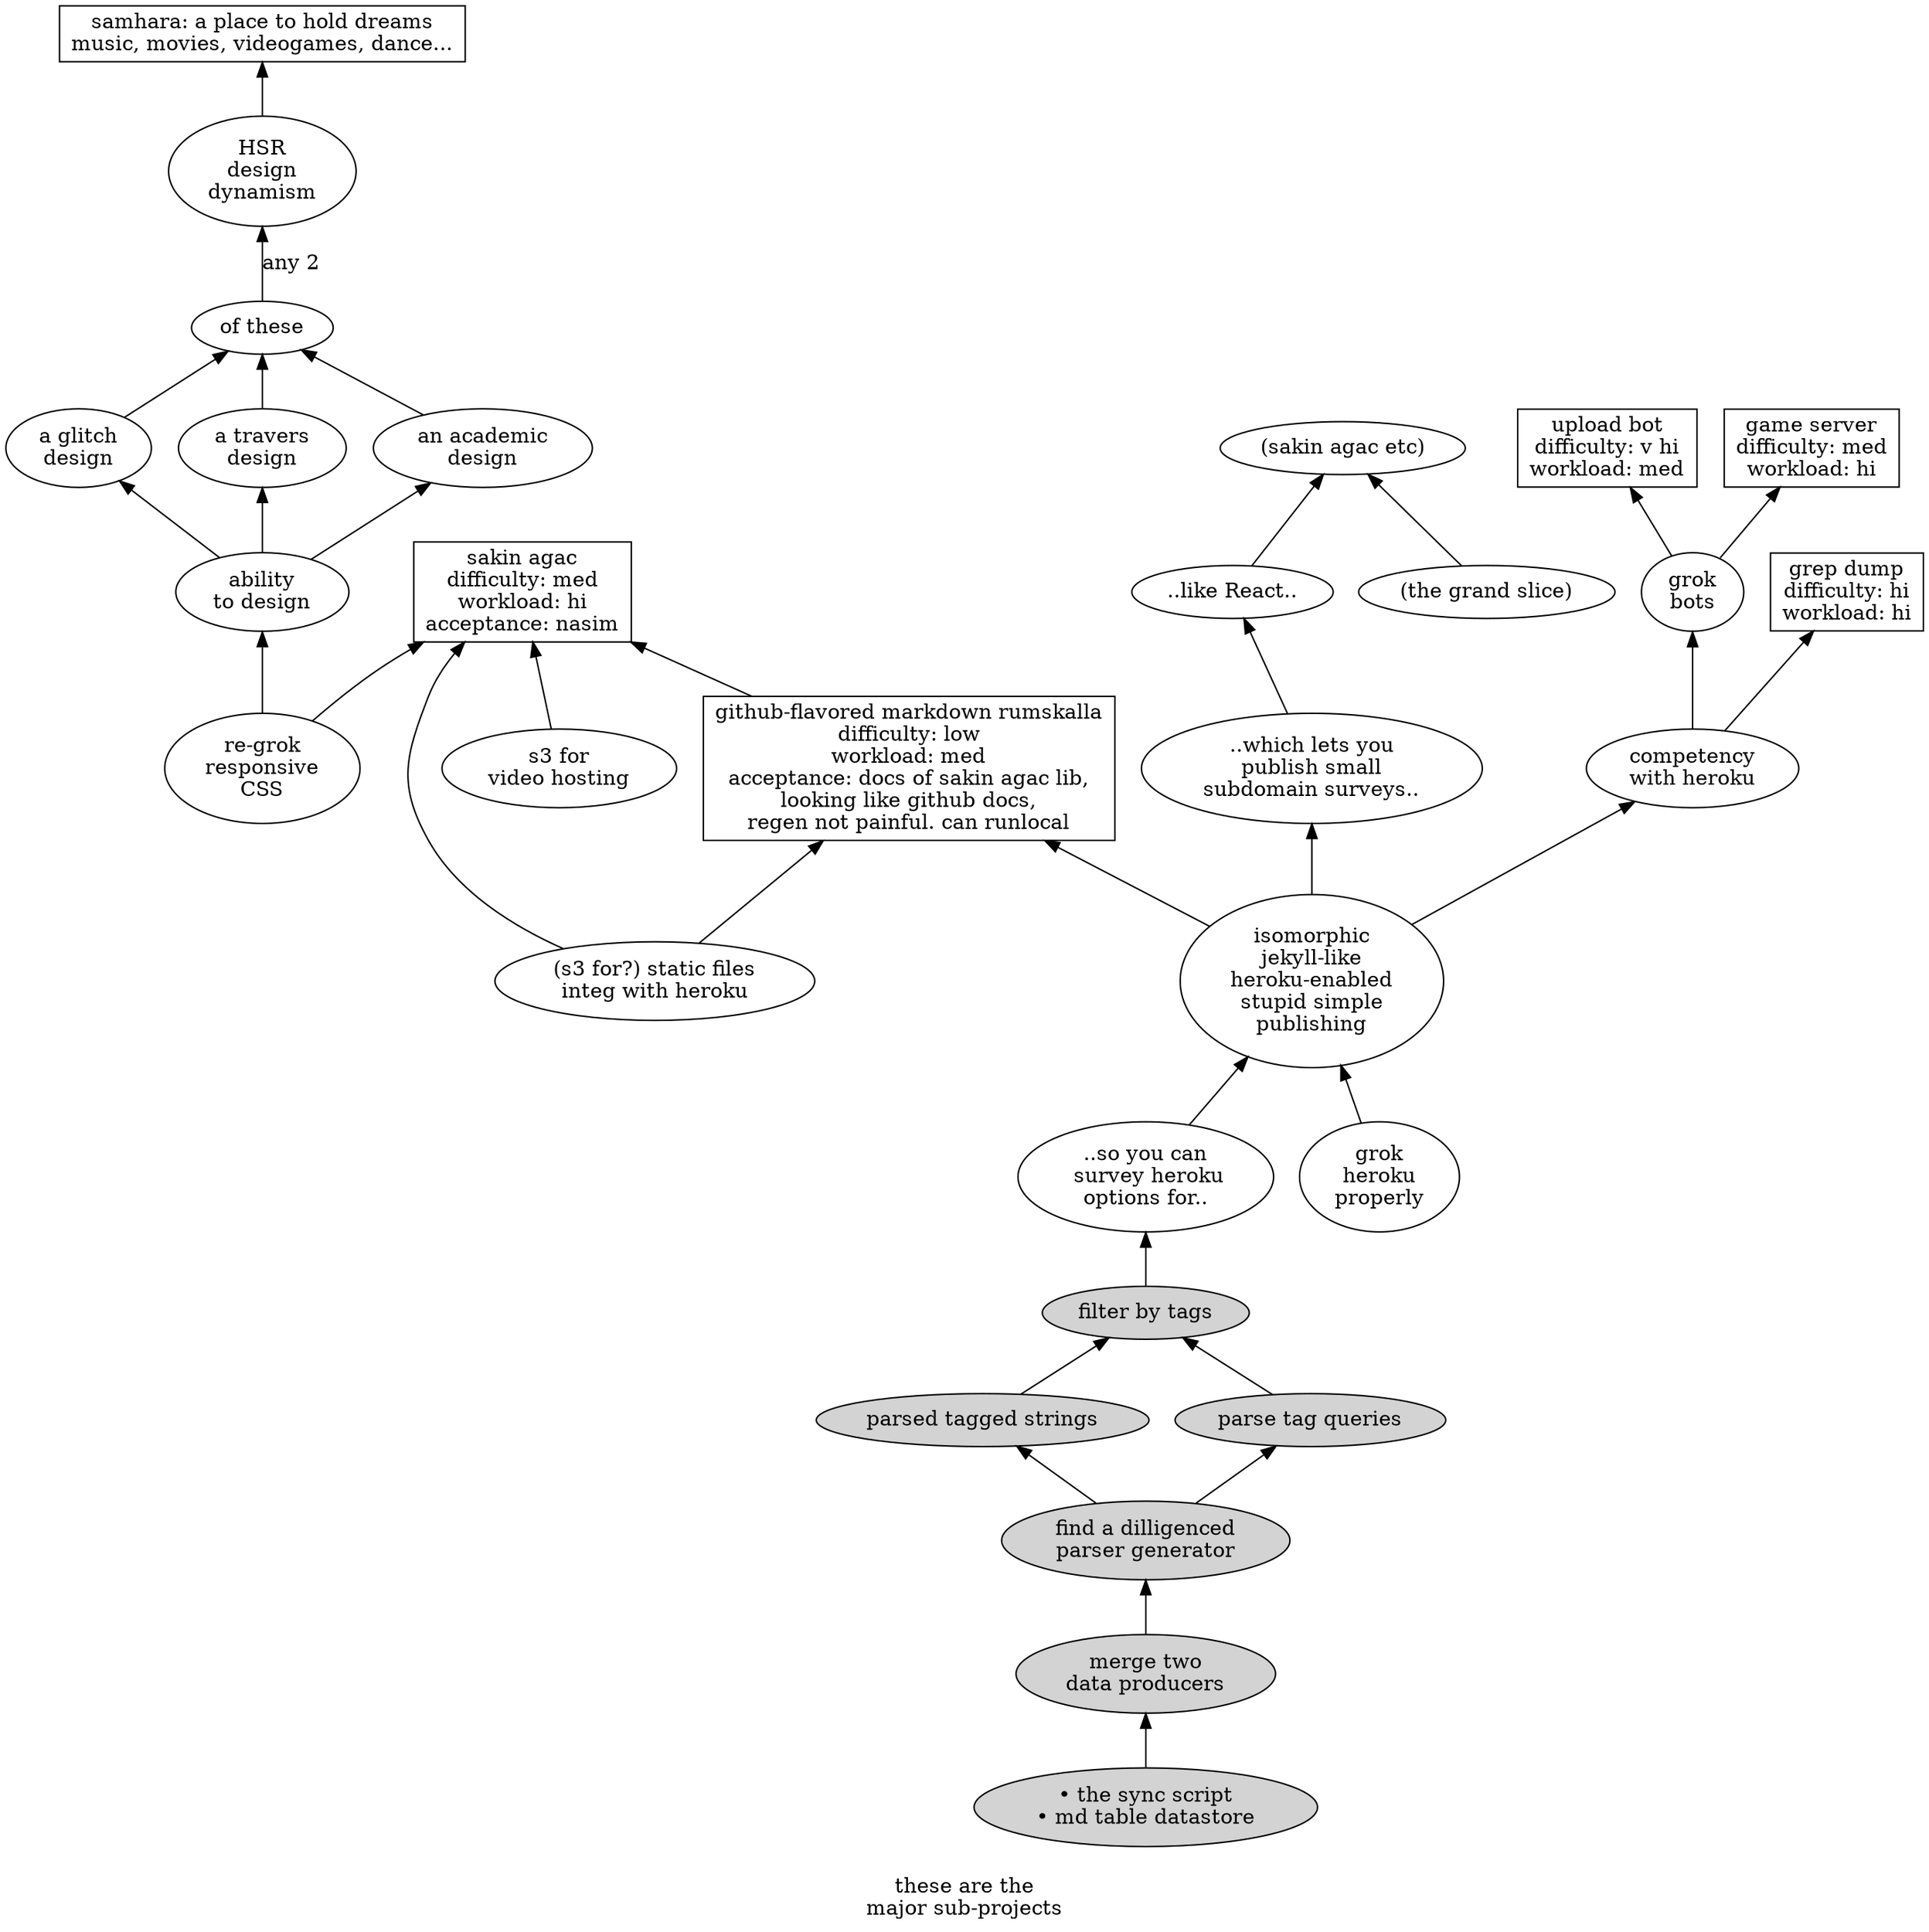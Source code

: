 digraph g {


/* nodes in alphabetical order (disregarding first component) */

n_css_academic[label="an academic
design
"
]
n_css_glitch[label="a glitch
design
"
]
g_css_travers[label="a travers
design
"
]
n_chose_pg[label="find a dilligenced
parser generator"
style=filled
]
n_css_aux_1[label="ability
to design
"
]
n_css_learn_responsive[label="re-grok
responsive
CSS
"
]
n_css_woah[label="HSR
design
dynamism
"
]
n_css_woah_aux_1[label="of these
"
]
n_bots_learn[label="grok
bots
"
]
n_dim_sum_heroku_plug_ins[label="..so you can
 survey heroku
options for..
"
]
n_filter_by[label="filter by tags"
style=filled
]
objective_game_server[label="game server
difficulty: med
workload: hi
"
shape=rect
]
gfm_rumskalla[label="github-flavored markdown rumskalla
difficulty: low
workload: med
acceptance: docs of sakin agac lib,
looking like github docs,
regen not painful. can runlocal
"
shape=rect
]
objective_grep_dump[label="grep dump
difficulty: hi
workload: hi
"
shape=rect
]
n_heroku_competency[label="competency
with heroku
"
]
n_heroku_grok[label="grok
heroku
properly
"
]
n_hosting_static_files[label="(s3 for?) static files
integ with heroku
"
]
n_hosting_videos[label="s3 for
video hosting
"
]
n_parse_taggings[label="parsed tagged strings"
style=filled
]
n_parse_queries[label="parse tag queries"
style=filled
]
n_publish_dim_sum[label="..which lets you
publish small
subdomain surveys..
"
]
n_publishing_simple[label=
"isomorphic
jekyll-like
heroku-enabled
stupid simple
publishing
"
]
n_react_xxx[label="..like React.."
]
n_mystery_one[label="(the grand slice)"
]
g_mystery_two[label="(sakin agac etc)"
]
objective_sakin_agac[label="sakin agac
difficulty: med
workload: hi
acceptance: nasim
"
shape=rect
]
objective_samhara[label="samhara: a place to hold dreams
music, movies, videogames, dance..."
shape=rect
]
n_sync[label="• the sync script
• md table datastore
"
style=filled
]
objective_upload_bot[label="upload bot
difficulty: v hi
workload: med
"
shape=rect
]
n_use_sync[label="merge two
data producers
"
style=filled
]


/* relationships in ordered by head node (then tail node) */

n_bots_learn->objective_game_server
n_bots_learn->objective_upload_bot
n_chose_pg->n_parse_queries
n_chose_pg->n_parse_taggings
n_css_academic->n_css_woah_aux_1
n_css_aux_1->n_css_academic
n_css_aux_1->n_css_glitch
n_css_aux_1->g_css_travers
n_css_learn_responsive->n_css_aux_1
n_css_learn_responsive->objective_sakin_agac
n_css_glitch->n_css_woah_aux_1
g_css_travers->n_css_woah_aux_1
n_css_woah->objective_samhara
n_css_woah_aux_1->n_css_woah[label="any 2"]
n_dim_sum_heroku_plug_ins->n_publishing_simple
n_filter_by->n_dim_sum_heroku_plug_ins
gfm_rumskalla->objective_sakin_agac
n_heroku_competency->n_bots_learn
n_heroku_grok->n_publishing_simple
n_heroku_competency->objective_grep_dump
n_hosting_static_files->gfm_rumskalla
n_hosting_static_files->objective_sakin_agac
n_hosting_videos->objective_sakin_agac
n_mystery_one->g_mystery_two
n_parse_queries->n_filter_by
n_parse_taggings->n_filter_by
n_publish_dim_sum->n_react_xxx
n_publishing_simple->gfm_rumskalla
n_publishing_simple->n_heroku_competency
n_publishing_simple->n_publish_dim_sum
n_react_xxx->g_mystery_two
n_sync->n_use_sync
n_use_sync->n_chose_pg


rankdir=BT

label="
these are the
major sub-projects
"
}
/*
#history-B.3: reverse the order of every arrow ONLY
#history-B.2: normalize node layout, alphabetize assocs (sort of) ONLY
#history-B.1: rename every node ONLY
#historyA.1: big spike
#born.
*/
